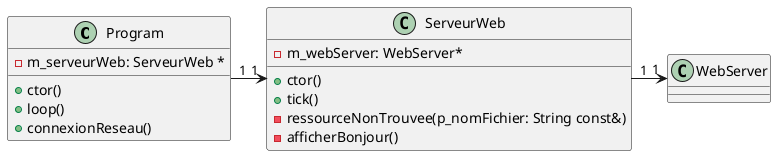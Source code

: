 @startuml exercice1_acces_page_web_diag_classes

class Program {
    + ctor()
    + loop()
    + connexionReseau()

    - m_serveurWeb: ServeurWeb *
}

class ServeurWeb {
    + ctor()
    + tick()

    - m_webServer: WebServer*
    - ressourceNonTrouvee(p_nomFichier: String const&)
    - afficherBonjour()
}

Program "1" -right-> "1" ServeurWeb
ServeurWeb "1" -right-> "1" WebServer

@enduml
